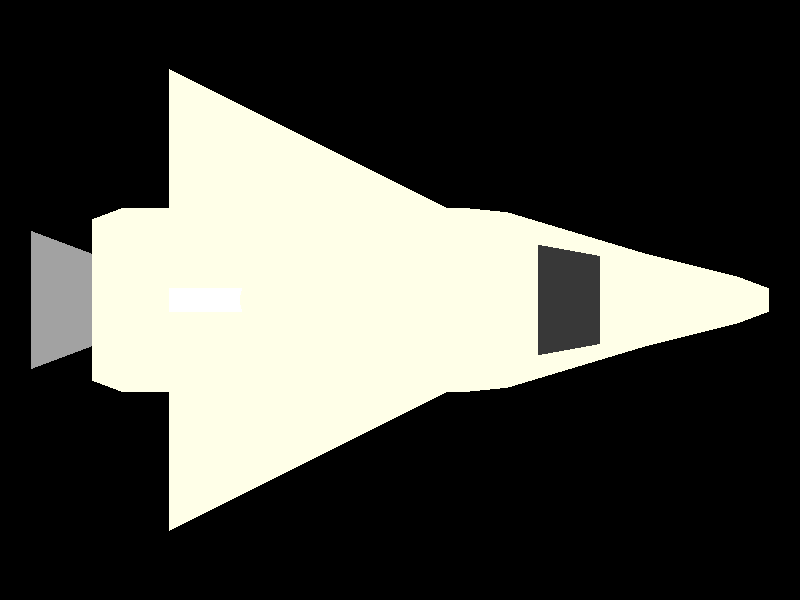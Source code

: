 
#version 3.0
global_settings { assumed_gamma 2.0 }

#include "colors.inc"
#include "textures.inc"
#include "metals.inc"

camera {
  orthographic
  up <0, 130, 0>
  right <130, 0, 0>
  location <0, 0, -130>
  look_at <0, 0, 0>
}

light_source { <50, 25, -25> colour White }
light_source { <0, 0, -100> colour Gray80 }

#declare ShipColor = color red 1.0 green 1.0 blue 0.9

#declare BaseTexture =
texture {
    pigment { ShipColor }
}

#declare Grubby =
texture {
    pigment {
        bozo
        color_map {
            [0.0 color rgbt <1, 1, 1, 1>]
            [0.8 color rgbt <0.9, 0.9, 0.9, 0.5>]
            [1.0 color rgbt <0.8, 0.8, 0.8, 0.5>]
        }
        turbulence 2.0
        scale 3
    }
}

#declare ShipTexture =
texture { BaseTexture }
texture { Grubby }

union {
    cone {
	<12, 0, 0>, 0.5
	<11, 0, 0>, 1.0
	texture { ShipTexture }
    }
    cone {
	<11, 0, 0>, 1.0
	<8, 0, 0>, 2.0
	texture { ShipTexture }
    }
    cone {
	<8, 0, 0>, 2.0
	<3.5, 0, 0>, 3.8
	texture { ShipTexture }
    }
    difference {
        cone {
            <8, 0, -0.01>, 2.0
            <3.5, 0, -0.01>, 3.8
            pigment { color Gray20 }
        }
        box {
            <9, -4.0, -3.7>,
            <2, 4.0, 10>
            rotate <0, -18, 0>
        }
        box {
            <6.5, -4.0, -8>,
            <10, 4.0, 8>
        }
        box {
            <2, -4.0, -8>,
            <4.5, 4.0, 8>
        }
    }
    cone {
	<3.5, 0, 0>, 3.8
	<2, 0, 0>, 4.0
	texture { ShipTexture }
    }
    cylinder {
        <2, 0, 0>,
        <-9, 0, 0>,
        4.0
        texture { ShipTexture }
    }
    cone {
	<-9, 0, 0>, 4.0
	<-10, 0, 0>, 3.5
	texture { ShipTexture }
    }
    prism {
	linear_sweep
	linear_spline
	0,
	0.5,
	4,
	<7.5, 0>, <-7.5, 10>, <-7.5, -10>, <7.5, 0>
	rotate <90, 0, 0>
	texture { T_Silver_2A }
	texture { ShipTexture }
    }
    prism {
	linear_sweep
	linear_spline
	-0.5,
	0.5,
	4,
	<4, 0>, <-7.5, 5>, <-7.5, -5>, <4, 0>
	pigment { color White }
    }
    cone {
	<-12, 0, 0>, 3.0
	<-10, 0, 0>, 2.0
	texture { T_Silver_2A }
	pigment { color Gray60 }
    }

    rotate <0, 0,-360*clock>
    scale <5, 5, 5>
}



